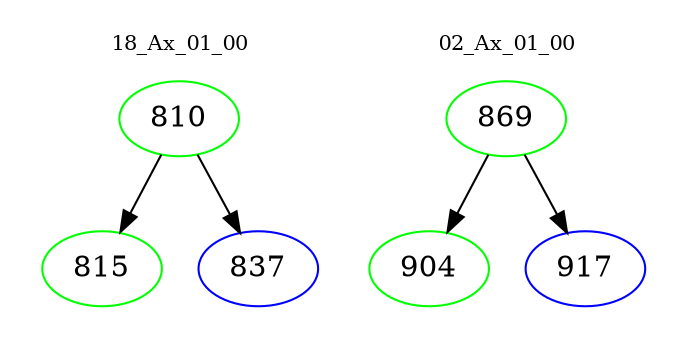 digraph{
subgraph cluster_0 {
color = white
label = "18_Ax_01_00";
fontsize=10;
T0_810 [label="810", color="green"]
T0_810 -> T0_815 [color="black"]
T0_815 [label="815", color="green"]
T0_810 -> T0_837 [color="black"]
T0_837 [label="837", color="blue"]
}
subgraph cluster_1 {
color = white
label = "02_Ax_01_00";
fontsize=10;
T1_869 [label="869", color="green"]
T1_869 -> T1_904 [color="black"]
T1_904 [label="904", color="green"]
T1_869 -> T1_917 [color="black"]
T1_917 [label="917", color="blue"]
}
}
